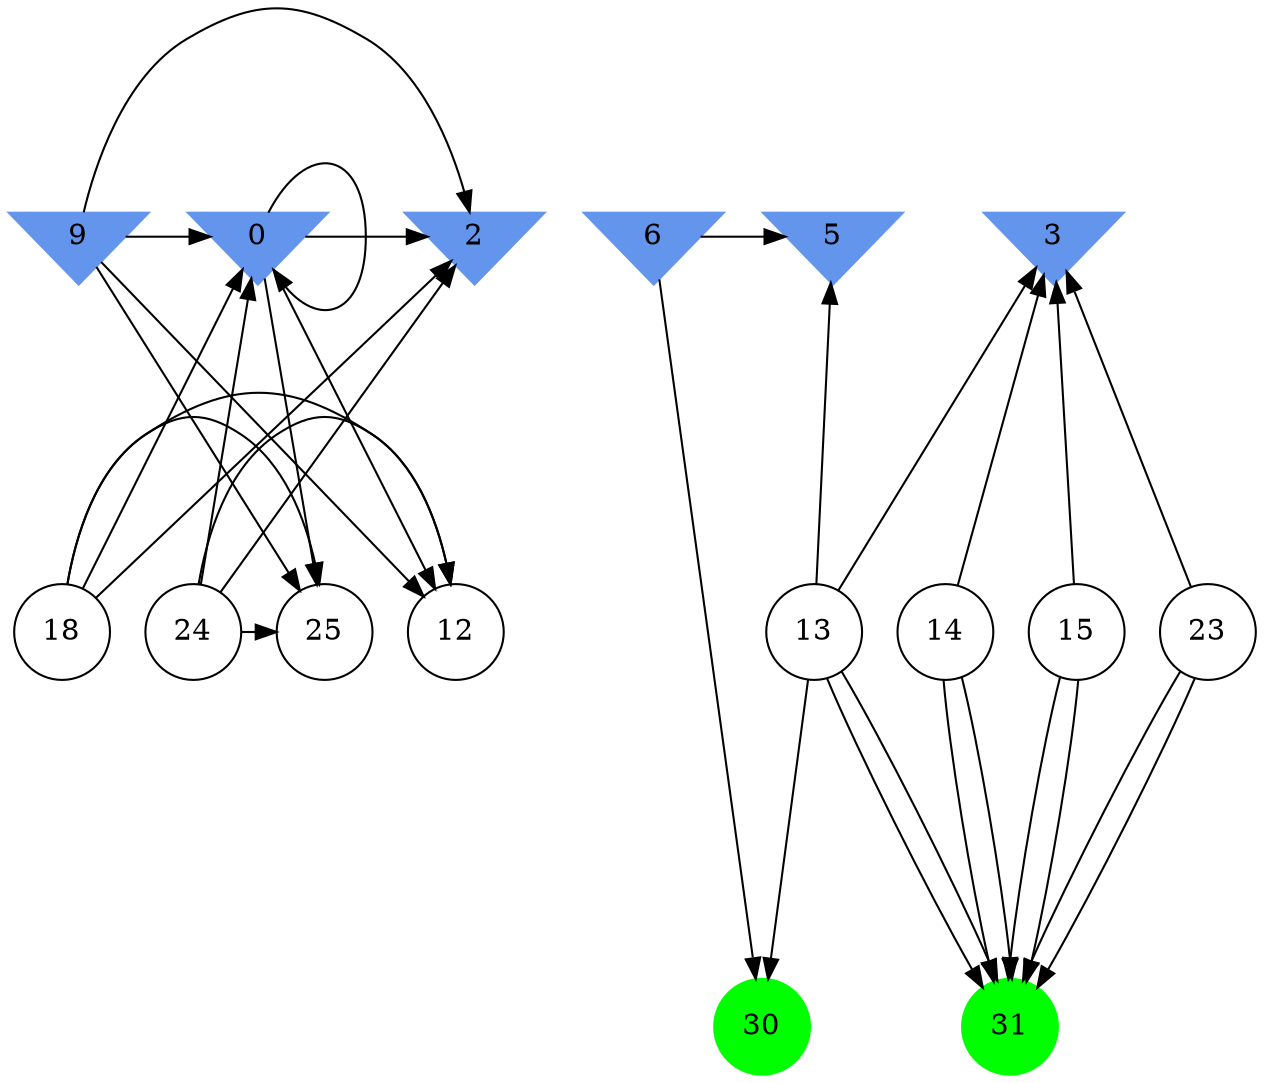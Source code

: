 digraph brain {
	ranksep=2.0;
	0 [shape=invtriangle,style=filled,color=cornflowerblue];
	2 [shape=invtriangle,style=filled,color=cornflowerblue];
	3 [shape=invtriangle,style=filled,color=cornflowerblue];
	5 [shape=invtriangle,style=filled,color=cornflowerblue];
	6 [shape=invtriangle,style=filled,color=cornflowerblue];
	9 [shape=invtriangle,style=filled,color=cornflowerblue];
	12 [shape=circle,color=black];
	13 [shape=circle,color=black];
	14 [shape=circle,color=black];
	15 [shape=circle,color=black];
	18 [shape=circle,color=black];
	23 [shape=circle,color=black];
	24 [shape=circle,color=black];
	25 [shape=circle,color=black];
	30 [shape=circle,style=filled,color=green];
	31 [shape=circle,style=filled,color=green];
	23	->	3;
	23	->	31;
	23	->	31;
	14	->	3;
	14	->	31;
	14	->	31;
	15	->	3;
	15	->	31;
	15	->	31;
	13	->	3;
	13	->	31;
	13	->	31;
	18	->	0;
	18	->	2;
	18	->	25;
	18	->	12;
	0	->	0;
	0	->	2;
	0	->	25;
	0	->	12;
	24	->	0;
	24	->	2;
	24	->	25;
	24	->	12;
	9	->	0;
	9	->	2;
	9	->	25;
	9	->	12;
	6	->	5;
	6	->	30;
	13	->	5;
	13	->	30;
	{ rank=same; 0; 2; 3; 5; 6; 9; }
	{ rank=same; 12; 13; 14; 15; 18; 23; 24; 25; }
	{ rank=same; 30; 31; }
}

